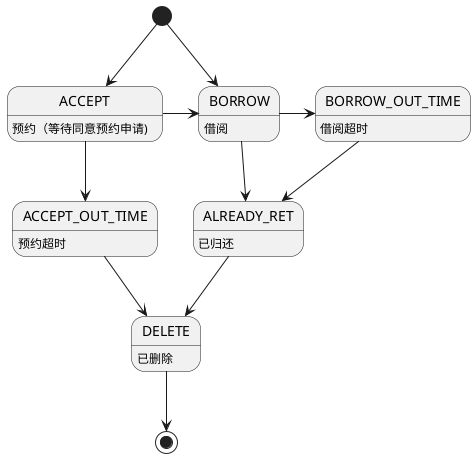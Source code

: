@startuml
[*] --> ACCEPT
[*] --> BORROW
ACCEPT -> BORROW
ACCEPT --> ACCEPT_OUT_TIME
BORROW -> ALREADY_RET
BORROW -> BORROW_OUT_TIME
BORROW_OUT_TIME --> ALREADY_RET
ALREADY_RET --> DELETE
ACCEPT_OUT_TIME --> DELETE
DELETE -->[*]
ACCEPT:预约（等待同意预约申请)
BORROW:借阅
ACCEPT_OUT_TIME:预约超时
ALREADY_RET:已归还
BORROW_OUT_TIME:借阅超时
DELETE:已删除
@enduml